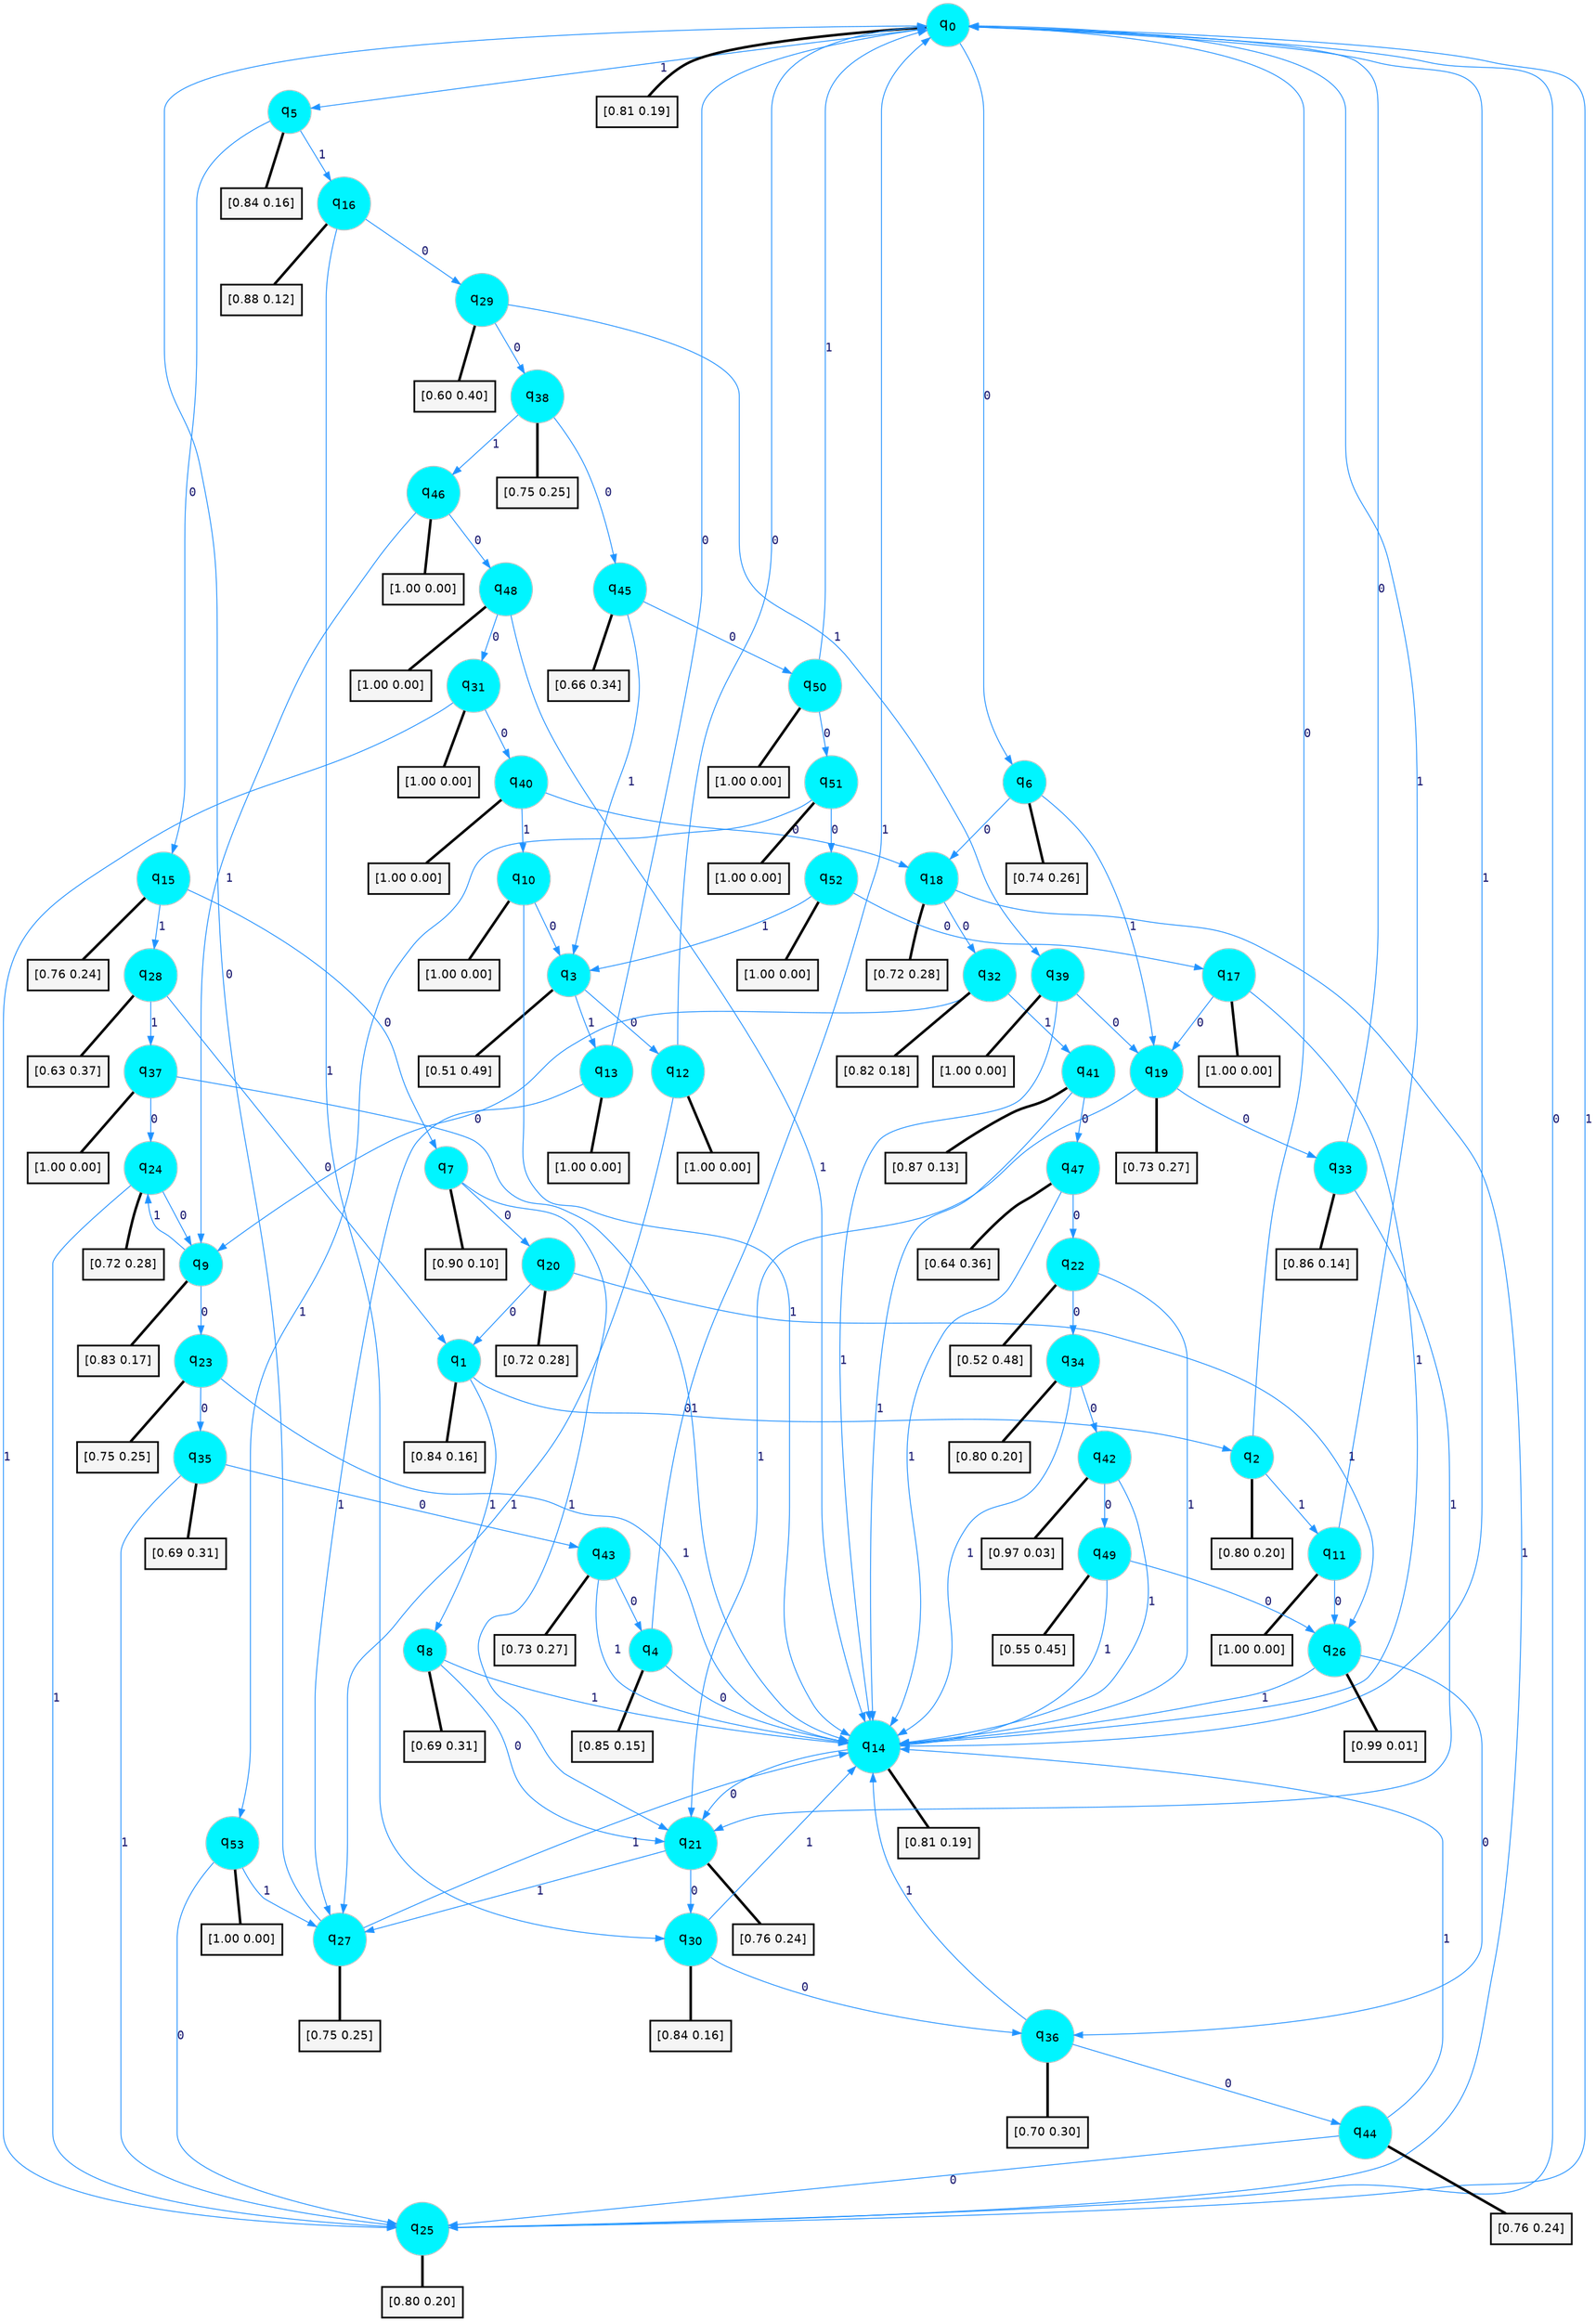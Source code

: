 digraph G {
graph [
bgcolor=transparent, dpi=300, rankdir=TD, size="40,25"];
node [
color=gray, fillcolor=turquoise1, fontcolor=black, fontname=Helvetica, fontsize=16, fontweight=bold, shape=circle, style=filled];
edge [
arrowsize=1, color=dodgerblue1, fontcolor=midnightblue, fontname=courier, fontweight=bold, penwidth=1, style=solid, weight=20];
0[label=<q<SUB>0</SUB>>];
1[label=<q<SUB>1</SUB>>];
2[label=<q<SUB>2</SUB>>];
3[label=<q<SUB>3</SUB>>];
4[label=<q<SUB>4</SUB>>];
5[label=<q<SUB>5</SUB>>];
6[label=<q<SUB>6</SUB>>];
7[label=<q<SUB>7</SUB>>];
8[label=<q<SUB>8</SUB>>];
9[label=<q<SUB>9</SUB>>];
10[label=<q<SUB>10</SUB>>];
11[label=<q<SUB>11</SUB>>];
12[label=<q<SUB>12</SUB>>];
13[label=<q<SUB>13</SUB>>];
14[label=<q<SUB>14</SUB>>];
15[label=<q<SUB>15</SUB>>];
16[label=<q<SUB>16</SUB>>];
17[label=<q<SUB>17</SUB>>];
18[label=<q<SUB>18</SUB>>];
19[label=<q<SUB>19</SUB>>];
20[label=<q<SUB>20</SUB>>];
21[label=<q<SUB>21</SUB>>];
22[label=<q<SUB>22</SUB>>];
23[label=<q<SUB>23</SUB>>];
24[label=<q<SUB>24</SUB>>];
25[label=<q<SUB>25</SUB>>];
26[label=<q<SUB>26</SUB>>];
27[label=<q<SUB>27</SUB>>];
28[label=<q<SUB>28</SUB>>];
29[label=<q<SUB>29</SUB>>];
30[label=<q<SUB>30</SUB>>];
31[label=<q<SUB>31</SUB>>];
32[label=<q<SUB>32</SUB>>];
33[label=<q<SUB>33</SUB>>];
34[label=<q<SUB>34</SUB>>];
35[label=<q<SUB>35</SUB>>];
36[label=<q<SUB>36</SUB>>];
37[label=<q<SUB>37</SUB>>];
38[label=<q<SUB>38</SUB>>];
39[label=<q<SUB>39</SUB>>];
40[label=<q<SUB>40</SUB>>];
41[label=<q<SUB>41</SUB>>];
42[label=<q<SUB>42</SUB>>];
43[label=<q<SUB>43</SUB>>];
44[label=<q<SUB>44</SUB>>];
45[label=<q<SUB>45</SUB>>];
46[label=<q<SUB>46</SUB>>];
47[label=<q<SUB>47</SUB>>];
48[label=<q<SUB>48</SUB>>];
49[label=<q<SUB>49</SUB>>];
50[label=<q<SUB>50</SUB>>];
51[label=<q<SUB>51</SUB>>];
52[label=<q<SUB>52</SUB>>];
53[label=<q<SUB>53</SUB>>];
54[label="[0.81 0.19]", shape=box,fontcolor=black, fontname=Helvetica, fontsize=14, penwidth=2, fillcolor=whitesmoke,color=black];
55[label="[0.84 0.16]", shape=box,fontcolor=black, fontname=Helvetica, fontsize=14, penwidth=2, fillcolor=whitesmoke,color=black];
56[label="[0.80 0.20]", shape=box,fontcolor=black, fontname=Helvetica, fontsize=14, penwidth=2, fillcolor=whitesmoke,color=black];
57[label="[0.51 0.49]", shape=box,fontcolor=black, fontname=Helvetica, fontsize=14, penwidth=2, fillcolor=whitesmoke,color=black];
58[label="[0.85 0.15]", shape=box,fontcolor=black, fontname=Helvetica, fontsize=14, penwidth=2, fillcolor=whitesmoke,color=black];
59[label="[0.84 0.16]", shape=box,fontcolor=black, fontname=Helvetica, fontsize=14, penwidth=2, fillcolor=whitesmoke,color=black];
60[label="[0.74 0.26]", shape=box,fontcolor=black, fontname=Helvetica, fontsize=14, penwidth=2, fillcolor=whitesmoke,color=black];
61[label="[0.90 0.10]", shape=box,fontcolor=black, fontname=Helvetica, fontsize=14, penwidth=2, fillcolor=whitesmoke,color=black];
62[label="[0.69 0.31]", shape=box,fontcolor=black, fontname=Helvetica, fontsize=14, penwidth=2, fillcolor=whitesmoke,color=black];
63[label="[0.83 0.17]", shape=box,fontcolor=black, fontname=Helvetica, fontsize=14, penwidth=2, fillcolor=whitesmoke,color=black];
64[label="[1.00 0.00]", shape=box,fontcolor=black, fontname=Helvetica, fontsize=14, penwidth=2, fillcolor=whitesmoke,color=black];
65[label="[1.00 0.00]", shape=box,fontcolor=black, fontname=Helvetica, fontsize=14, penwidth=2, fillcolor=whitesmoke,color=black];
66[label="[1.00 0.00]", shape=box,fontcolor=black, fontname=Helvetica, fontsize=14, penwidth=2, fillcolor=whitesmoke,color=black];
67[label="[1.00 0.00]", shape=box,fontcolor=black, fontname=Helvetica, fontsize=14, penwidth=2, fillcolor=whitesmoke,color=black];
68[label="[0.81 0.19]", shape=box,fontcolor=black, fontname=Helvetica, fontsize=14, penwidth=2, fillcolor=whitesmoke,color=black];
69[label="[0.76 0.24]", shape=box,fontcolor=black, fontname=Helvetica, fontsize=14, penwidth=2, fillcolor=whitesmoke,color=black];
70[label="[0.88 0.12]", shape=box,fontcolor=black, fontname=Helvetica, fontsize=14, penwidth=2, fillcolor=whitesmoke,color=black];
71[label="[1.00 0.00]", shape=box,fontcolor=black, fontname=Helvetica, fontsize=14, penwidth=2, fillcolor=whitesmoke,color=black];
72[label="[0.72 0.28]", shape=box,fontcolor=black, fontname=Helvetica, fontsize=14, penwidth=2, fillcolor=whitesmoke,color=black];
73[label="[0.73 0.27]", shape=box,fontcolor=black, fontname=Helvetica, fontsize=14, penwidth=2, fillcolor=whitesmoke,color=black];
74[label="[0.72 0.28]", shape=box,fontcolor=black, fontname=Helvetica, fontsize=14, penwidth=2, fillcolor=whitesmoke,color=black];
75[label="[0.76 0.24]", shape=box,fontcolor=black, fontname=Helvetica, fontsize=14, penwidth=2, fillcolor=whitesmoke,color=black];
76[label="[0.52 0.48]", shape=box,fontcolor=black, fontname=Helvetica, fontsize=14, penwidth=2, fillcolor=whitesmoke,color=black];
77[label="[0.75 0.25]", shape=box,fontcolor=black, fontname=Helvetica, fontsize=14, penwidth=2, fillcolor=whitesmoke,color=black];
78[label="[0.72 0.28]", shape=box,fontcolor=black, fontname=Helvetica, fontsize=14, penwidth=2, fillcolor=whitesmoke,color=black];
79[label="[0.80 0.20]", shape=box,fontcolor=black, fontname=Helvetica, fontsize=14, penwidth=2, fillcolor=whitesmoke,color=black];
80[label="[0.99 0.01]", shape=box,fontcolor=black, fontname=Helvetica, fontsize=14, penwidth=2, fillcolor=whitesmoke,color=black];
81[label="[0.75 0.25]", shape=box,fontcolor=black, fontname=Helvetica, fontsize=14, penwidth=2, fillcolor=whitesmoke,color=black];
82[label="[0.63 0.37]", shape=box,fontcolor=black, fontname=Helvetica, fontsize=14, penwidth=2, fillcolor=whitesmoke,color=black];
83[label="[0.60 0.40]", shape=box,fontcolor=black, fontname=Helvetica, fontsize=14, penwidth=2, fillcolor=whitesmoke,color=black];
84[label="[0.84 0.16]", shape=box,fontcolor=black, fontname=Helvetica, fontsize=14, penwidth=2, fillcolor=whitesmoke,color=black];
85[label="[1.00 0.00]", shape=box,fontcolor=black, fontname=Helvetica, fontsize=14, penwidth=2, fillcolor=whitesmoke,color=black];
86[label="[0.82 0.18]", shape=box,fontcolor=black, fontname=Helvetica, fontsize=14, penwidth=2, fillcolor=whitesmoke,color=black];
87[label="[0.86 0.14]", shape=box,fontcolor=black, fontname=Helvetica, fontsize=14, penwidth=2, fillcolor=whitesmoke,color=black];
88[label="[0.80 0.20]", shape=box,fontcolor=black, fontname=Helvetica, fontsize=14, penwidth=2, fillcolor=whitesmoke,color=black];
89[label="[0.69 0.31]", shape=box,fontcolor=black, fontname=Helvetica, fontsize=14, penwidth=2, fillcolor=whitesmoke,color=black];
90[label="[0.70 0.30]", shape=box,fontcolor=black, fontname=Helvetica, fontsize=14, penwidth=2, fillcolor=whitesmoke,color=black];
91[label="[1.00 0.00]", shape=box,fontcolor=black, fontname=Helvetica, fontsize=14, penwidth=2, fillcolor=whitesmoke,color=black];
92[label="[0.75 0.25]", shape=box,fontcolor=black, fontname=Helvetica, fontsize=14, penwidth=2, fillcolor=whitesmoke,color=black];
93[label="[1.00 0.00]", shape=box,fontcolor=black, fontname=Helvetica, fontsize=14, penwidth=2, fillcolor=whitesmoke,color=black];
94[label="[1.00 0.00]", shape=box,fontcolor=black, fontname=Helvetica, fontsize=14, penwidth=2, fillcolor=whitesmoke,color=black];
95[label="[0.87 0.13]", shape=box,fontcolor=black, fontname=Helvetica, fontsize=14, penwidth=2, fillcolor=whitesmoke,color=black];
96[label="[0.97 0.03]", shape=box,fontcolor=black, fontname=Helvetica, fontsize=14, penwidth=2, fillcolor=whitesmoke,color=black];
97[label="[0.73 0.27]", shape=box,fontcolor=black, fontname=Helvetica, fontsize=14, penwidth=2, fillcolor=whitesmoke,color=black];
98[label="[0.76 0.24]", shape=box,fontcolor=black, fontname=Helvetica, fontsize=14, penwidth=2, fillcolor=whitesmoke,color=black];
99[label="[0.66 0.34]", shape=box,fontcolor=black, fontname=Helvetica, fontsize=14, penwidth=2, fillcolor=whitesmoke,color=black];
100[label="[1.00 0.00]", shape=box,fontcolor=black, fontname=Helvetica, fontsize=14, penwidth=2, fillcolor=whitesmoke,color=black];
101[label="[0.64 0.36]", shape=box,fontcolor=black, fontname=Helvetica, fontsize=14, penwidth=2, fillcolor=whitesmoke,color=black];
102[label="[1.00 0.00]", shape=box,fontcolor=black, fontname=Helvetica, fontsize=14, penwidth=2, fillcolor=whitesmoke,color=black];
103[label="[0.55 0.45]", shape=box,fontcolor=black, fontname=Helvetica, fontsize=14, penwidth=2, fillcolor=whitesmoke,color=black];
104[label="[1.00 0.00]", shape=box,fontcolor=black, fontname=Helvetica, fontsize=14, penwidth=2, fillcolor=whitesmoke,color=black];
105[label="[1.00 0.00]", shape=box,fontcolor=black, fontname=Helvetica, fontsize=14, penwidth=2, fillcolor=whitesmoke,color=black];
106[label="[1.00 0.00]", shape=box,fontcolor=black, fontname=Helvetica, fontsize=14, penwidth=2, fillcolor=whitesmoke,color=black];
107[label="[1.00 0.00]", shape=box,fontcolor=black, fontname=Helvetica, fontsize=14, penwidth=2, fillcolor=whitesmoke,color=black];
0->6 [label=0];
0->5 [label=1];
0->54 [arrowhead=none, penwidth=3,color=black];
1->2 [label=0];
1->8 [label=1];
1->55 [arrowhead=none, penwidth=3,color=black];
2->0 [label=0];
2->11 [label=1];
2->56 [arrowhead=none, penwidth=3,color=black];
3->12 [label=0];
3->13 [label=1];
3->57 [arrowhead=none, penwidth=3,color=black];
4->14 [label=0];
4->0 [label=1];
4->58 [arrowhead=none, penwidth=3,color=black];
5->15 [label=0];
5->16 [label=1];
5->59 [arrowhead=none, penwidth=3,color=black];
6->18 [label=0];
6->19 [label=1];
6->60 [arrowhead=none, penwidth=3,color=black];
7->20 [label=0];
7->21 [label=1];
7->61 [arrowhead=none, penwidth=3,color=black];
8->21 [label=0];
8->14 [label=1];
8->62 [arrowhead=none, penwidth=3,color=black];
9->23 [label=0];
9->24 [label=1];
9->63 [arrowhead=none, penwidth=3,color=black];
10->3 [label=0];
10->14 [label=1];
10->64 [arrowhead=none, penwidth=3,color=black];
11->26 [label=0];
11->0 [label=1];
11->65 [arrowhead=none, penwidth=3,color=black];
12->0 [label=0];
12->27 [label=1];
12->66 [arrowhead=none, penwidth=3,color=black];
13->0 [label=0];
13->27 [label=1];
13->67 [arrowhead=none, penwidth=3,color=black];
14->21 [label=0];
14->0 [label=1];
14->68 [arrowhead=none, penwidth=3,color=black];
15->7 [label=0];
15->28 [label=1];
15->69 [arrowhead=none, penwidth=3,color=black];
16->29 [label=0];
16->30 [label=1];
16->70 [arrowhead=none, penwidth=3,color=black];
17->19 [label=0];
17->14 [label=1];
17->71 [arrowhead=none, penwidth=3,color=black];
18->32 [label=0];
18->25 [label=1];
18->72 [arrowhead=none, penwidth=3,color=black];
19->33 [label=0];
19->21 [label=1];
19->73 [arrowhead=none, penwidth=3,color=black];
20->1 [label=0];
20->26 [label=1];
20->74 [arrowhead=none, penwidth=3,color=black];
21->30 [label=0];
21->27 [label=1];
21->75 [arrowhead=none, penwidth=3,color=black];
22->34 [label=0];
22->14 [label=1];
22->76 [arrowhead=none, penwidth=3,color=black];
23->35 [label=0];
23->14 [label=1];
23->77 [arrowhead=none, penwidth=3,color=black];
24->9 [label=0];
24->25 [label=1];
24->78 [arrowhead=none, penwidth=3,color=black];
25->0 [label=0];
25->0 [label=1];
25->79 [arrowhead=none, penwidth=3,color=black];
26->36 [label=0];
26->14 [label=1];
26->80 [arrowhead=none, penwidth=3,color=black];
27->0 [label=0];
27->14 [label=1];
27->81 [arrowhead=none, penwidth=3,color=black];
28->1 [label=0];
28->37 [label=1];
28->82 [arrowhead=none, penwidth=3,color=black];
29->38 [label=0];
29->39 [label=1];
29->83 [arrowhead=none, penwidth=3,color=black];
30->36 [label=0];
30->14 [label=1];
30->84 [arrowhead=none, penwidth=3,color=black];
31->40 [label=0];
31->25 [label=1];
31->85 [arrowhead=none, penwidth=3,color=black];
32->9 [label=0];
32->41 [label=1];
32->86 [arrowhead=none, penwidth=3,color=black];
33->0 [label=0];
33->21 [label=1];
33->87 [arrowhead=none, penwidth=3,color=black];
34->42 [label=0];
34->14 [label=1];
34->88 [arrowhead=none, penwidth=3,color=black];
35->43 [label=0];
35->25 [label=1];
35->89 [arrowhead=none, penwidth=3,color=black];
36->44 [label=0];
36->14 [label=1];
36->90 [arrowhead=none, penwidth=3,color=black];
37->24 [label=0];
37->14 [label=1];
37->91 [arrowhead=none, penwidth=3,color=black];
38->45 [label=0];
38->46 [label=1];
38->92 [arrowhead=none, penwidth=3,color=black];
39->19 [label=0];
39->14 [label=1];
39->93 [arrowhead=none, penwidth=3,color=black];
40->18 [label=0];
40->10 [label=1];
40->94 [arrowhead=none, penwidth=3,color=black];
41->47 [label=0];
41->14 [label=1];
41->95 [arrowhead=none, penwidth=3,color=black];
42->49 [label=0];
42->14 [label=1];
42->96 [arrowhead=none, penwidth=3,color=black];
43->4 [label=0];
43->14 [label=1];
43->97 [arrowhead=none, penwidth=3,color=black];
44->25 [label=0];
44->14 [label=1];
44->98 [arrowhead=none, penwidth=3,color=black];
45->50 [label=0];
45->3 [label=1];
45->99 [arrowhead=none, penwidth=3,color=black];
46->48 [label=0];
46->9 [label=1];
46->100 [arrowhead=none, penwidth=3,color=black];
47->22 [label=0];
47->14 [label=1];
47->101 [arrowhead=none, penwidth=3,color=black];
48->31 [label=0];
48->14 [label=1];
48->102 [arrowhead=none, penwidth=3,color=black];
49->26 [label=0];
49->14 [label=1];
49->103 [arrowhead=none, penwidth=3,color=black];
50->51 [label=0];
50->0 [label=1];
50->104 [arrowhead=none, penwidth=3,color=black];
51->52 [label=0];
51->53 [label=1];
51->105 [arrowhead=none, penwidth=3,color=black];
52->17 [label=0];
52->3 [label=1];
52->106 [arrowhead=none, penwidth=3,color=black];
53->25 [label=0];
53->27 [label=1];
53->107 [arrowhead=none, penwidth=3,color=black];
}
